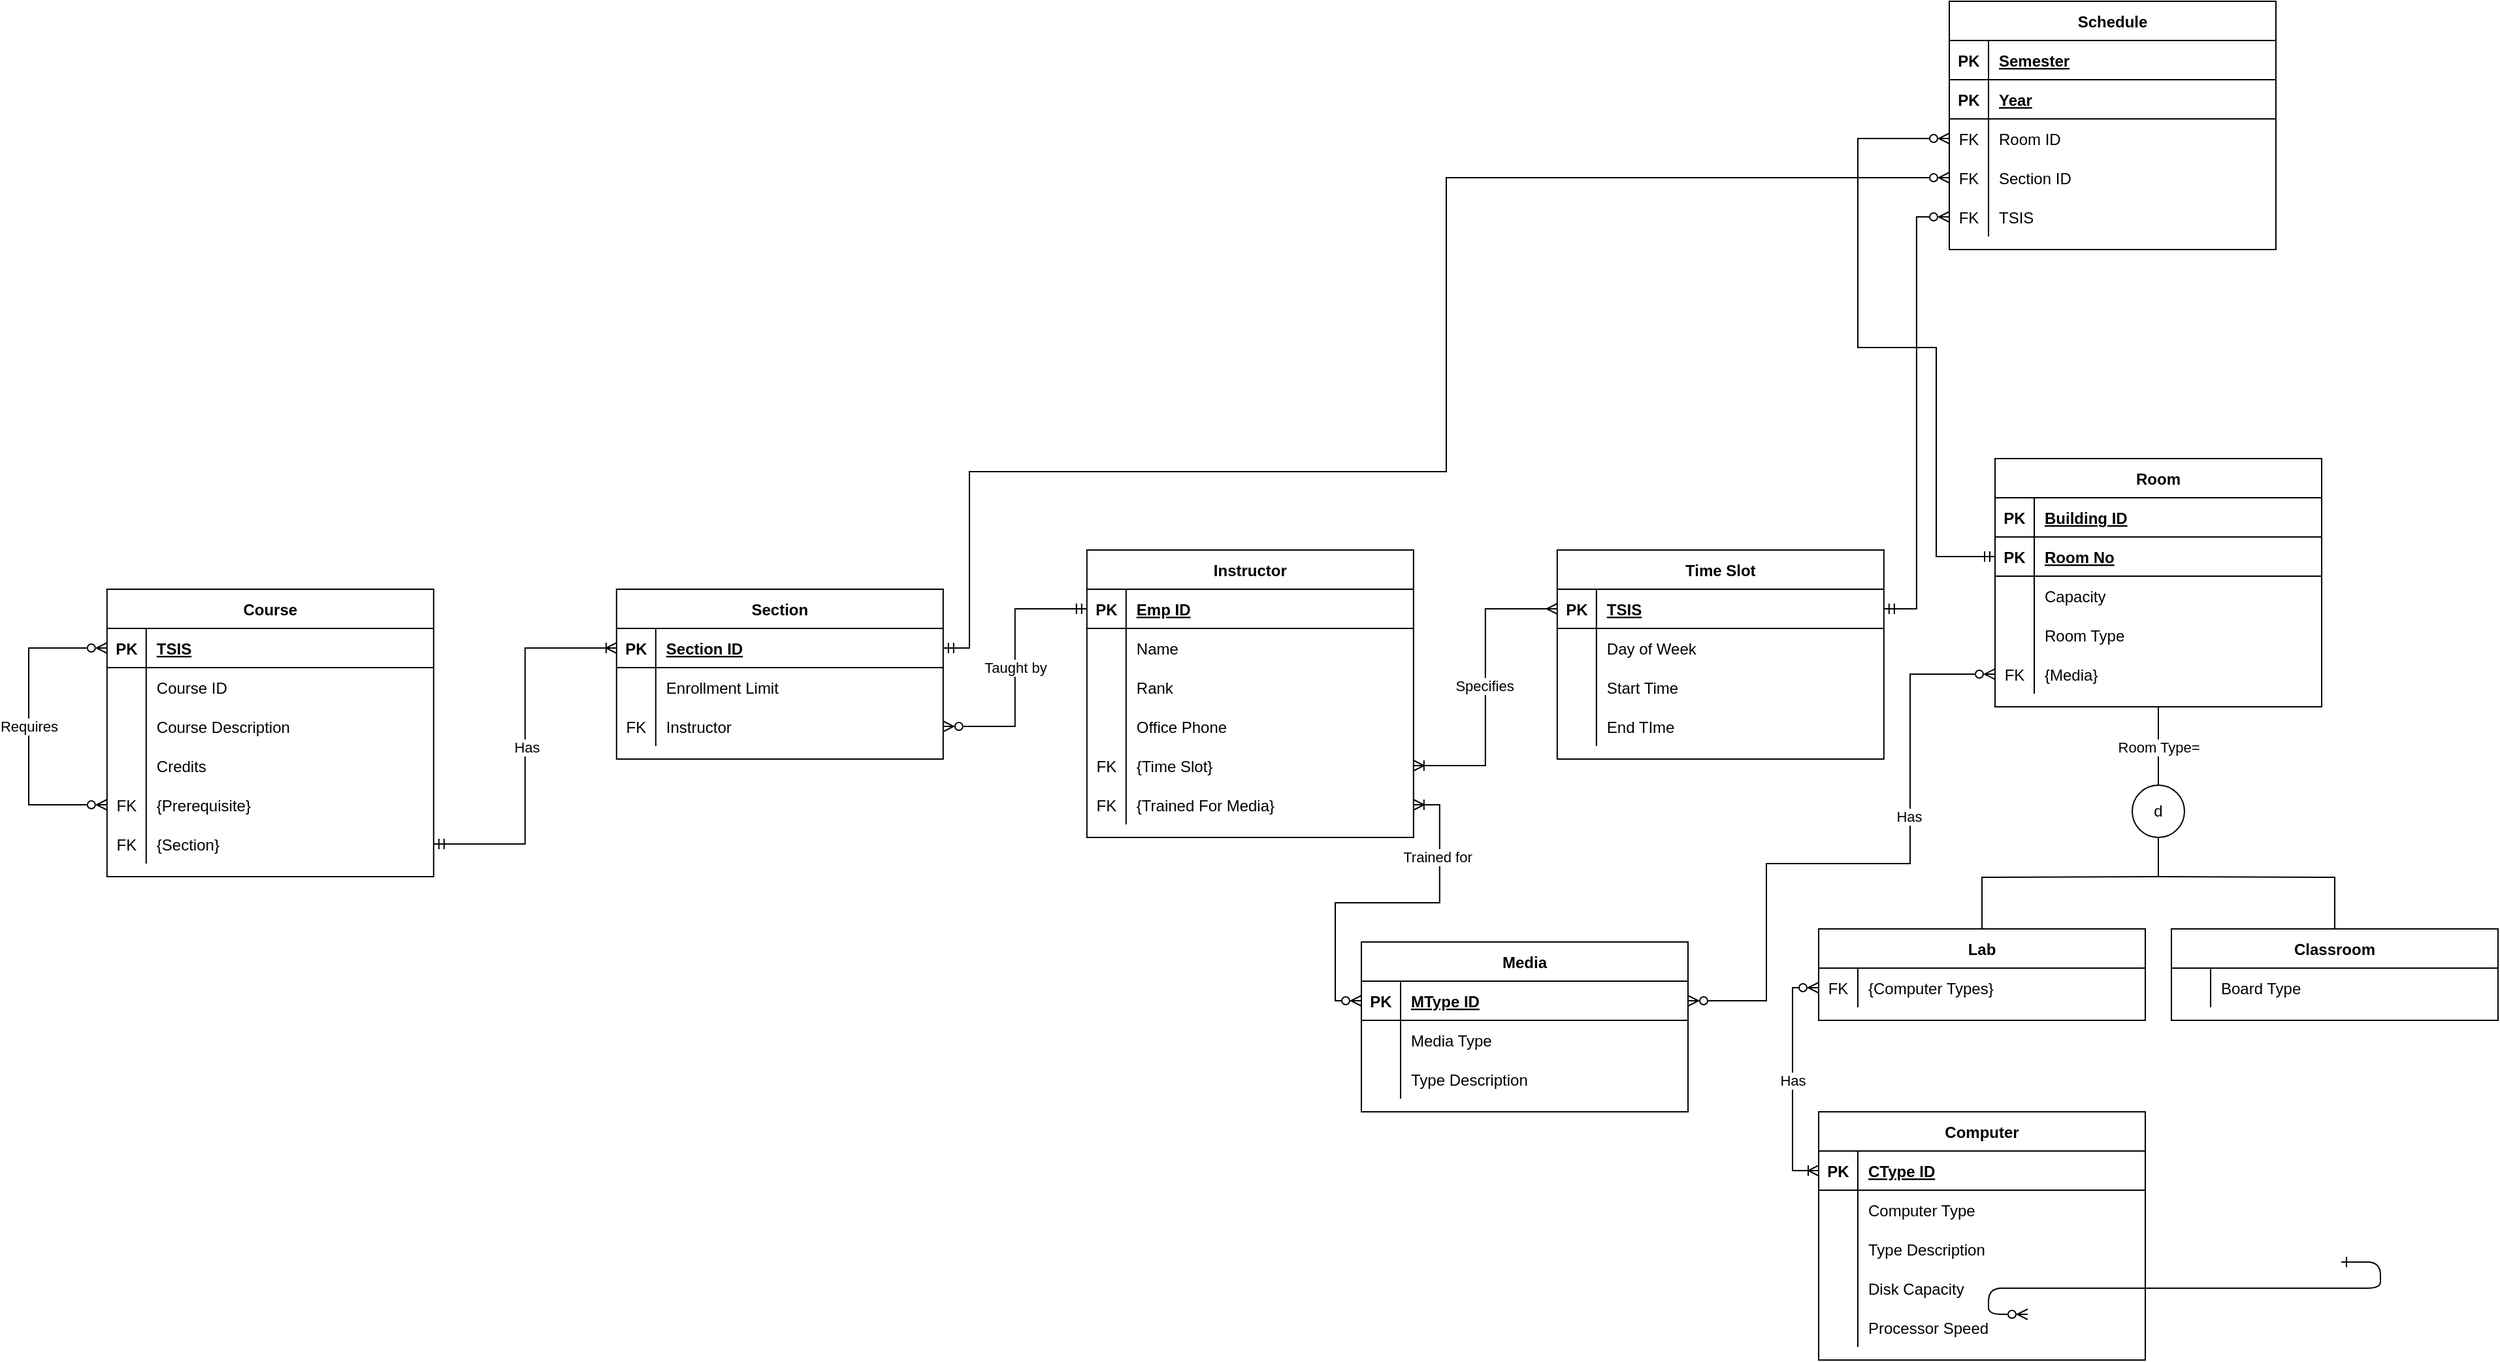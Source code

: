<mxfile version="26.2.14">
  <diagram id="R2lEEEUBdFMjLlhIrx00" name="Page-1">
    <mxGraphModel dx="2921" dy="2000" grid="1" gridSize="10" guides="1" tooltips="1" connect="1" arrows="1" fold="1" page="1" pageScale="1" pageWidth="850" pageHeight="1100" math="0" shadow="0" extFonts="Permanent Marker^https://fonts.googleapis.com/css?family=Permanent+Marker">
      <root>
        <mxCell id="0" />
        <mxCell id="1" parent="0" />
        <mxCell id="C-vyLk0tnHw3VtMMgP7b-12" value="" style="edgeStyle=entityRelationEdgeStyle;endArrow=ERzeroToMany;startArrow=ERone;endFill=1;startFill=0;" parent="1" target="C-vyLk0tnHw3VtMMgP7b-17" edge="1">
          <mxGeometry width="100" height="100" relative="1" as="geometry">
            <mxPoint x="700" y="165" as="sourcePoint" />
            <mxPoint x="460" y="205" as="targetPoint" />
          </mxGeometry>
        </mxCell>
        <mxCell id="aSaMx_zXElyGSIP_atLC-36" style="edgeStyle=orthogonalEdgeStyle;rounded=0;orthogonalLoop=1;jettySize=auto;html=1;endArrow=none;startFill=0;entryX=0.5;entryY=0;entryDx=0;entryDy=0;" edge="1" parent="1" source="C-vyLk0tnHw3VtMMgP7b-23" target="aSaMx_zXElyGSIP_atLC-33">
          <mxGeometry relative="1" as="geometry">
            <mxPoint x="560" y="-230" as="targetPoint" />
          </mxGeometry>
        </mxCell>
        <mxCell id="aSaMx_zXElyGSIP_atLC-54" value="Room Type=" style="edgeLabel;html=1;align=center;verticalAlign=middle;resizable=0;points=[];" vertex="1" connectable="0" parent="aSaMx_zXElyGSIP_atLC-36">
          <mxGeometry x="0.35" y="-3" relative="1" as="geometry">
            <mxPoint x="3" y="-10" as="offset" />
          </mxGeometry>
        </mxCell>
        <mxCell id="C-vyLk0tnHw3VtMMgP7b-23" value="Room" style="shape=table;startSize=30;container=1;collapsible=1;childLayout=tableLayout;fixedRows=1;rowLines=0;fontStyle=1;align=center;resizeLast=1;" parent="1" vertex="1">
          <mxGeometry x="435" y="-450" width="250" height="190" as="geometry" />
        </mxCell>
        <mxCell id="C-vyLk0tnHw3VtMMgP7b-24" value="" style="shape=partialRectangle;collapsible=0;dropTarget=0;pointerEvents=0;fillColor=none;points=[[0,0.5],[1,0.5]];portConstraint=eastwest;top=0;left=0;right=0;bottom=1;" parent="C-vyLk0tnHw3VtMMgP7b-23" vertex="1">
          <mxGeometry y="30" width="250" height="30" as="geometry" />
        </mxCell>
        <mxCell id="C-vyLk0tnHw3VtMMgP7b-25" value="PK" style="shape=partialRectangle;overflow=hidden;connectable=0;fillColor=none;top=0;left=0;bottom=0;right=0;fontStyle=1;" parent="C-vyLk0tnHw3VtMMgP7b-24" vertex="1">
          <mxGeometry width="30" height="30" as="geometry">
            <mxRectangle width="30" height="30" as="alternateBounds" />
          </mxGeometry>
        </mxCell>
        <mxCell id="C-vyLk0tnHw3VtMMgP7b-26" value="Building ID" style="shape=partialRectangle;overflow=hidden;connectable=0;fillColor=none;top=0;left=0;bottom=0;right=0;align=left;spacingLeft=6;fontStyle=5;" parent="C-vyLk0tnHw3VtMMgP7b-24" vertex="1">
          <mxGeometry x="30" width="220" height="30" as="geometry">
            <mxRectangle width="220" height="30" as="alternateBounds" />
          </mxGeometry>
        </mxCell>
        <mxCell id="aSaMx_zXElyGSIP_atLC-5" style="shape=partialRectangle;collapsible=0;dropTarget=0;pointerEvents=0;fillColor=none;points=[[0,0.5],[1,0.5]];portConstraint=eastwest;top=0;left=0;right=0;bottom=1;" vertex="1" parent="C-vyLk0tnHw3VtMMgP7b-23">
          <mxGeometry y="60" width="250" height="30" as="geometry" />
        </mxCell>
        <mxCell id="aSaMx_zXElyGSIP_atLC-6" value="PK" style="shape=partialRectangle;overflow=hidden;connectable=0;fillColor=none;top=0;left=0;bottom=0;right=0;fontStyle=1;" vertex="1" parent="aSaMx_zXElyGSIP_atLC-5">
          <mxGeometry width="30" height="30" as="geometry">
            <mxRectangle width="30" height="30" as="alternateBounds" />
          </mxGeometry>
        </mxCell>
        <mxCell id="aSaMx_zXElyGSIP_atLC-7" value="Room No" style="shape=partialRectangle;overflow=hidden;connectable=0;fillColor=none;top=0;left=0;bottom=0;right=0;align=left;spacingLeft=6;fontStyle=5;" vertex="1" parent="aSaMx_zXElyGSIP_atLC-5">
          <mxGeometry x="30" width="220" height="30" as="geometry">
            <mxRectangle width="220" height="30" as="alternateBounds" />
          </mxGeometry>
        </mxCell>
        <mxCell id="C-vyLk0tnHw3VtMMgP7b-27" value="" style="shape=partialRectangle;collapsible=0;dropTarget=0;pointerEvents=0;fillColor=none;points=[[0,0.5],[1,0.5]];portConstraint=eastwest;top=0;left=0;right=0;bottom=0;" parent="C-vyLk0tnHw3VtMMgP7b-23" vertex="1">
          <mxGeometry y="90" width="250" height="30" as="geometry" />
        </mxCell>
        <mxCell id="C-vyLk0tnHw3VtMMgP7b-28" value="" style="shape=partialRectangle;overflow=hidden;connectable=0;fillColor=none;top=0;left=0;bottom=0;right=0;" parent="C-vyLk0tnHw3VtMMgP7b-27" vertex="1">
          <mxGeometry width="30" height="30" as="geometry">
            <mxRectangle width="30" height="30" as="alternateBounds" />
          </mxGeometry>
        </mxCell>
        <mxCell id="C-vyLk0tnHw3VtMMgP7b-29" value="Capacity" style="shape=partialRectangle;overflow=hidden;connectable=0;fillColor=none;top=0;left=0;bottom=0;right=0;align=left;spacingLeft=6;" parent="C-vyLk0tnHw3VtMMgP7b-27" vertex="1">
          <mxGeometry x="30" width="220" height="30" as="geometry">
            <mxRectangle width="220" height="30" as="alternateBounds" />
          </mxGeometry>
        </mxCell>
        <mxCell id="aSaMx_zXElyGSIP_atLC-51" style="shape=partialRectangle;collapsible=0;dropTarget=0;pointerEvents=0;fillColor=none;points=[[0,0.5],[1,0.5]];portConstraint=eastwest;top=0;left=0;right=0;bottom=0;" vertex="1" parent="C-vyLk0tnHw3VtMMgP7b-23">
          <mxGeometry y="120" width="250" height="30" as="geometry" />
        </mxCell>
        <mxCell id="aSaMx_zXElyGSIP_atLC-52" style="shape=partialRectangle;overflow=hidden;connectable=0;fillColor=none;top=0;left=0;bottom=0;right=0;" vertex="1" parent="aSaMx_zXElyGSIP_atLC-51">
          <mxGeometry width="30" height="30" as="geometry">
            <mxRectangle width="30" height="30" as="alternateBounds" />
          </mxGeometry>
        </mxCell>
        <mxCell id="aSaMx_zXElyGSIP_atLC-53" value="Room Type" style="shape=partialRectangle;overflow=hidden;connectable=0;fillColor=none;top=0;left=0;bottom=0;right=0;align=left;spacingLeft=6;" vertex="1" parent="aSaMx_zXElyGSIP_atLC-51">
          <mxGeometry x="30" width="220" height="30" as="geometry">
            <mxRectangle width="220" height="30" as="alternateBounds" />
          </mxGeometry>
        </mxCell>
        <mxCell id="aSaMx_zXElyGSIP_atLC-56" style="shape=partialRectangle;collapsible=0;dropTarget=0;pointerEvents=0;fillColor=none;points=[[0,0.5],[1,0.5]];portConstraint=eastwest;top=0;left=0;right=0;bottom=0;" vertex="1" parent="C-vyLk0tnHw3VtMMgP7b-23">
          <mxGeometry y="150" width="250" height="30" as="geometry" />
        </mxCell>
        <mxCell id="aSaMx_zXElyGSIP_atLC-57" value="FK" style="shape=partialRectangle;overflow=hidden;connectable=0;fillColor=none;top=0;left=0;bottom=0;right=0;" vertex="1" parent="aSaMx_zXElyGSIP_atLC-56">
          <mxGeometry width="30" height="30" as="geometry">
            <mxRectangle width="30" height="30" as="alternateBounds" />
          </mxGeometry>
        </mxCell>
        <mxCell id="aSaMx_zXElyGSIP_atLC-58" value="{Media}" style="shape=partialRectangle;overflow=hidden;connectable=0;fillColor=none;top=0;left=0;bottom=0;right=0;align=left;spacingLeft=6;" vertex="1" parent="aSaMx_zXElyGSIP_atLC-56">
          <mxGeometry x="30" width="220" height="30" as="geometry">
            <mxRectangle width="220" height="30" as="alternateBounds" />
          </mxGeometry>
        </mxCell>
        <mxCell id="aSaMx_zXElyGSIP_atLC-11" value="Lab" style="shape=table;startSize=30;container=1;collapsible=1;childLayout=tableLayout;fixedRows=1;rowLines=0;fontStyle=1;align=center;resizeLast=1;" vertex="1" parent="1">
          <mxGeometry x="300" y="-90" width="250" height="70" as="geometry" />
        </mxCell>
        <mxCell id="aSaMx_zXElyGSIP_atLC-18" value="" style="shape=partialRectangle;collapsible=0;dropTarget=0;pointerEvents=0;fillColor=none;points=[[0,0.5],[1,0.5]];portConstraint=eastwest;top=0;left=0;right=0;bottom=0;" vertex="1" parent="aSaMx_zXElyGSIP_atLC-11">
          <mxGeometry y="30" width="250" height="30" as="geometry" />
        </mxCell>
        <mxCell id="aSaMx_zXElyGSIP_atLC-19" value="FK" style="shape=partialRectangle;overflow=hidden;connectable=0;fillColor=none;top=0;left=0;bottom=0;right=0;" vertex="1" parent="aSaMx_zXElyGSIP_atLC-18">
          <mxGeometry width="30" height="30" as="geometry">
            <mxRectangle width="30" height="30" as="alternateBounds" />
          </mxGeometry>
        </mxCell>
        <mxCell id="aSaMx_zXElyGSIP_atLC-20" value="{Computer Types}" style="shape=partialRectangle;overflow=hidden;connectable=0;fillColor=none;top=0;left=0;bottom=0;right=0;align=left;spacingLeft=6;" vertex="1" parent="aSaMx_zXElyGSIP_atLC-18">
          <mxGeometry x="30" width="220" height="30" as="geometry">
            <mxRectangle width="220" height="30" as="alternateBounds" />
          </mxGeometry>
        </mxCell>
        <mxCell id="aSaMx_zXElyGSIP_atLC-127" value="Requires" style="edgeStyle=orthogonalEdgeStyle;rounded=0;orthogonalLoop=1;jettySize=auto;html=1;entryX=0;entryY=0.5;entryDx=0;entryDy=0;endArrow=ERzeroToMany;endFill=0;startArrow=ERzeroToMany;startFill=0;" edge="1" parent="1" source="aSaMx_zXElyGSIP_atLC-121" target="aSaMx_zXElyGSIP_atLC-109">
          <mxGeometry relative="1" as="geometry">
            <Array as="points">
              <mxPoint x="-1070" y="-185" />
              <mxPoint x="-1070" y="-305" />
            </Array>
          </mxGeometry>
        </mxCell>
        <mxCell id="aSaMx_zXElyGSIP_atLC-24" value="Classroom" style="shape=table;startSize=30;container=1;collapsible=1;childLayout=tableLayout;fixedRows=1;rowLines=0;fontStyle=1;align=center;resizeLast=1;" vertex="1" parent="1">
          <mxGeometry x="570" y="-90" width="250" height="70" as="geometry" />
        </mxCell>
        <mxCell id="aSaMx_zXElyGSIP_atLC-25" value="" style="shape=partialRectangle;collapsible=0;dropTarget=0;pointerEvents=0;fillColor=none;points=[[0,0.5],[1,0.5]];portConstraint=eastwest;top=0;left=0;right=0;bottom=0;" vertex="1" parent="aSaMx_zXElyGSIP_atLC-24">
          <mxGeometry y="30" width="250" height="30" as="geometry" />
        </mxCell>
        <mxCell id="aSaMx_zXElyGSIP_atLC-26" value="" style="shape=partialRectangle;overflow=hidden;connectable=0;fillColor=none;top=0;left=0;bottom=0;right=0;" vertex="1" parent="aSaMx_zXElyGSIP_atLC-25">
          <mxGeometry width="30" height="30" as="geometry">
            <mxRectangle width="30" height="30" as="alternateBounds" />
          </mxGeometry>
        </mxCell>
        <mxCell id="aSaMx_zXElyGSIP_atLC-27" value="Board Type" style="shape=partialRectangle;overflow=hidden;connectable=0;fillColor=none;top=0;left=0;bottom=0;right=0;align=left;spacingLeft=6;" vertex="1" parent="aSaMx_zXElyGSIP_atLC-25">
          <mxGeometry x="30" width="220" height="30" as="geometry">
            <mxRectangle width="220" height="30" as="alternateBounds" />
          </mxGeometry>
        </mxCell>
        <mxCell id="aSaMx_zXElyGSIP_atLC-32" style="edgeStyle=orthogonalEdgeStyle;rounded=0;orthogonalLoop=1;jettySize=auto;html=1;endArrow=none;startFill=0;entryX=0.5;entryY=0;entryDx=0;entryDy=0;" edge="1" parent="1" source="aSaMx_zXElyGSIP_atLC-21" target="aSaMx_zXElyGSIP_atLC-33">
          <mxGeometry relative="1" as="geometry">
            <mxPoint x="460" y="310" as="targetPoint" />
          </mxGeometry>
        </mxCell>
        <mxCell id="aSaMx_zXElyGSIP_atLC-34" style="edgeStyle=orthogonalEdgeStyle;rounded=0;orthogonalLoop=1;jettySize=auto;html=1;exitX=0.5;exitY=1;exitDx=0;exitDy=0;endArrow=none;startFill=0;" edge="1" parent="1" target="aSaMx_zXElyGSIP_atLC-11">
          <mxGeometry relative="1" as="geometry">
            <mxPoint x="560" y="-130.0" as="sourcePoint" />
          </mxGeometry>
        </mxCell>
        <mxCell id="aSaMx_zXElyGSIP_atLC-35" style="edgeStyle=orthogonalEdgeStyle;rounded=0;orthogonalLoop=1;jettySize=auto;html=1;entryX=0.5;entryY=0;entryDx=0;entryDy=0;endArrow=none;startFill=0;" edge="1" parent="1" target="aSaMx_zXElyGSIP_atLC-24">
          <mxGeometry relative="1" as="geometry">
            <mxPoint x="560" y="-130.0" as="sourcePoint" />
          </mxGeometry>
        </mxCell>
        <mxCell id="aSaMx_zXElyGSIP_atLC-59" style="edgeStyle=orthogonalEdgeStyle;rounded=0;orthogonalLoop=1;jettySize=auto;html=1;endArrow=none;startFill=0;" edge="1" parent="1" source="aSaMx_zXElyGSIP_atLC-33">
          <mxGeometry relative="1" as="geometry">
            <mxPoint x="560" y="-130.0" as="targetPoint" />
          </mxGeometry>
        </mxCell>
        <mxCell id="aSaMx_zXElyGSIP_atLC-33" value="d" style="ellipse;whiteSpace=wrap;html=1;aspect=fixed;" vertex="1" parent="1">
          <mxGeometry x="540" y="-200" width="40" height="40" as="geometry" />
        </mxCell>
        <mxCell id="aSaMx_zXElyGSIP_atLC-37" value="Media" style="shape=table;startSize=30;container=1;collapsible=1;childLayout=tableLayout;fixedRows=1;rowLines=0;fontStyle=1;align=center;resizeLast=1;" vertex="1" parent="1">
          <mxGeometry x="-50" y="-80" width="250" height="130" as="geometry" />
        </mxCell>
        <mxCell id="aSaMx_zXElyGSIP_atLC-38" value="" style="shape=partialRectangle;collapsible=0;dropTarget=0;pointerEvents=0;fillColor=none;points=[[0,0.5],[1,0.5]];portConstraint=eastwest;top=0;left=0;right=0;bottom=1;" vertex="1" parent="aSaMx_zXElyGSIP_atLC-37">
          <mxGeometry y="30" width="250" height="30" as="geometry" />
        </mxCell>
        <mxCell id="aSaMx_zXElyGSIP_atLC-39" value="PK" style="shape=partialRectangle;overflow=hidden;connectable=0;fillColor=none;top=0;left=0;bottom=0;right=0;fontStyle=1;" vertex="1" parent="aSaMx_zXElyGSIP_atLC-38">
          <mxGeometry width="30" height="30" as="geometry">
            <mxRectangle width="30" height="30" as="alternateBounds" />
          </mxGeometry>
        </mxCell>
        <mxCell id="aSaMx_zXElyGSIP_atLC-40" value="MType ID " style="shape=partialRectangle;overflow=hidden;connectable=0;fillColor=none;top=0;left=0;bottom=0;right=0;align=left;spacingLeft=6;fontStyle=5;" vertex="1" parent="aSaMx_zXElyGSIP_atLC-38">
          <mxGeometry x="30" width="220" height="30" as="geometry">
            <mxRectangle width="220" height="30" as="alternateBounds" />
          </mxGeometry>
        </mxCell>
        <mxCell id="aSaMx_zXElyGSIP_atLC-44" value="" style="shape=partialRectangle;collapsible=0;dropTarget=0;pointerEvents=0;fillColor=none;points=[[0,0.5],[1,0.5]];portConstraint=eastwest;top=0;left=0;right=0;bottom=0;" vertex="1" parent="aSaMx_zXElyGSIP_atLC-37">
          <mxGeometry y="60" width="250" height="30" as="geometry" />
        </mxCell>
        <mxCell id="aSaMx_zXElyGSIP_atLC-45" value="" style="shape=partialRectangle;overflow=hidden;connectable=0;fillColor=none;top=0;left=0;bottom=0;right=0;" vertex="1" parent="aSaMx_zXElyGSIP_atLC-44">
          <mxGeometry width="30" height="30" as="geometry">
            <mxRectangle width="30" height="30" as="alternateBounds" />
          </mxGeometry>
        </mxCell>
        <mxCell id="aSaMx_zXElyGSIP_atLC-46" value="Media Type" style="shape=partialRectangle;overflow=hidden;connectable=0;fillColor=none;top=0;left=0;bottom=0;right=0;align=left;spacingLeft=6;" vertex="1" parent="aSaMx_zXElyGSIP_atLC-44">
          <mxGeometry x="30" width="220" height="30" as="geometry">
            <mxRectangle width="220" height="30" as="alternateBounds" />
          </mxGeometry>
        </mxCell>
        <mxCell id="aSaMx_zXElyGSIP_atLC-47" style="shape=partialRectangle;collapsible=0;dropTarget=0;pointerEvents=0;fillColor=none;points=[[0,0.5],[1,0.5]];portConstraint=eastwest;top=0;left=0;right=0;bottom=0;" vertex="1" parent="aSaMx_zXElyGSIP_atLC-37">
          <mxGeometry y="90" width="250" height="30" as="geometry" />
        </mxCell>
        <mxCell id="aSaMx_zXElyGSIP_atLC-48" style="shape=partialRectangle;overflow=hidden;connectable=0;fillColor=none;top=0;left=0;bottom=0;right=0;" vertex="1" parent="aSaMx_zXElyGSIP_atLC-47">
          <mxGeometry width="30" height="30" as="geometry">
            <mxRectangle width="30" height="30" as="alternateBounds" />
          </mxGeometry>
        </mxCell>
        <mxCell id="aSaMx_zXElyGSIP_atLC-49" value="Type Description" style="shape=partialRectangle;overflow=hidden;connectable=0;fillColor=none;top=0;left=0;bottom=0;right=0;align=left;spacingLeft=6;" vertex="1" parent="aSaMx_zXElyGSIP_atLC-47">
          <mxGeometry x="30" width="220" height="30" as="geometry">
            <mxRectangle width="220" height="30" as="alternateBounds" />
          </mxGeometry>
        </mxCell>
        <mxCell id="aSaMx_zXElyGSIP_atLC-62" value="Computer" style="shape=table;startSize=30;container=1;collapsible=1;childLayout=tableLayout;fixedRows=1;rowLines=0;fontStyle=1;align=center;resizeLast=1;" vertex="1" parent="1">
          <mxGeometry x="300" y="50" width="250" height="190" as="geometry" />
        </mxCell>
        <mxCell id="aSaMx_zXElyGSIP_atLC-63" value="" style="shape=partialRectangle;collapsible=0;dropTarget=0;pointerEvents=0;fillColor=none;points=[[0,0.5],[1,0.5]];portConstraint=eastwest;top=0;left=0;right=0;bottom=1;" vertex="1" parent="aSaMx_zXElyGSIP_atLC-62">
          <mxGeometry y="30" width="250" height="30" as="geometry" />
        </mxCell>
        <mxCell id="aSaMx_zXElyGSIP_atLC-64" value="PK" style="shape=partialRectangle;overflow=hidden;connectable=0;fillColor=none;top=0;left=0;bottom=0;right=0;fontStyle=1;" vertex="1" parent="aSaMx_zXElyGSIP_atLC-63">
          <mxGeometry width="30" height="30" as="geometry">
            <mxRectangle width="30" height="30" as="alternateBounds" />
          </mxGeometry>
        </mxCell>
        <mxCell id="aSaMx_zXElyGSIP_atLC-65" value="CType ID" style="shape=partialRectangle;overflow=hidden;connectable=0;fillColor=none;top=0;left=0;bottom=0;right=0;align=left;spacingLeft=6;fontStyle=5;" vertex="1" parent="aSaMx_zXElyGSIP_atLC-63">
          <mxGeometry x="30" width="220" height="30" as="geometry">
            <mxRectangle width="220" height="30" as="alternateBounds" />
          </mxGeometry>
        </mxCell>
        <mxCell id="aSaMx_zXElyGSIP_atLC-66" value="" style="shape=partialRectangle;collapsible=0;dropTarget=0;pointerEvents=0;fillColor=none;points=[[0,0.5],[1,0.5]];portConstraint=eastwest;top=0;left=0;right=0;bottom=0;" vertex="1" parent="aSaMx_zXElyGSIP_atLC-62">
          <mxGeometry y="60" width="250" height="30" as="geometry" />
        </mxCell>
        <mxCell id="aSaMx_zXElyGSIP_atLC-67" value="" style="shape=partialRectangle;overflow=hidden;connectable=0;fillColor=none;top=0;left=0;bottom=0;right=0;" vertex="1" parent="aSaMx_zXElyGSIP_atLC-66">
          <mxGeometry width="30" height="30" as="geometry">
            <mxRectangle width="30" height="30" as="alternateBounds" />
          </mxGeometry>
        </mxCell>
        <mxCell id="aSaMx_zXElyGSIP_atLC-68" value="Computer Type" style="shape=partialRectangle;overflow=hidden;connectable=0;fillColor=none;top=0;left=0;bottom=0;right=0;align=left;spacingLeft=6;" vertex="1" parent="aSaMx_zXElyGSIP_atLC-66">
          <mxGeometry x="30" width="220" height="30" as="geometry">
            <mxRectangle width="220" height="30" as="alternateBounds" />
          </mxGeometry>
        </mxCell>
        <mxCell id="aSaMx_zXElyGSIP_atLC-69" style="shape=partialRectangle;collapsible=0;dropTarget=0;pointerEvents=0;fillColor=none;points=[[0,0.5],[1,0.5]];portConstraint=eastwest;top=0;left=0;right=0;bottom=0;" vertex="1" parent="aSaMx_zXElyGSIP_atLC-62">
          <mxGeometry y="90" width="250" height="30" as="geometry" />
        </mxCell>
        <mxCell id="aSaMx_zXElyGSIP_atLC-70" style="shape=partialRectangle;overflow=hidden;connectable=0;fillColor=none;top=0;left=0;bottom=0;right=0;" vertex="1" parent="aSaMx_zXElyGSIP_atLC-69">
          <mxGeometry width="30" height="30" as="geometry">
            <mxRectangle width="30" height="30" as="alternateBounds" />
          </mxGeometry>
        </mxCell>
        <mxCell id="aSaMx_zXElyGSIP_atLC-71" value="Type Description" style="shape=partialRectangle;overflow=hidden;connectable=0;fillColor=none;top=0;left=0;bottom=0;right=0;align=left;spacingLeft=6;" vertex="1" parent="aSaMx_zXElyGSIP_atLC-69">
          <mxGeometry x="30" width="220" height="30" as="geometry">
            <mxRectangle width="220" height="30" as="alternateBounds" />
          </mxGeometry>
        </mxCell>
        <mxCell id="aSaMx_zXElyGSIP_atLC-72" style="shape=partialRectangle;collapsible=0;dropTarget=0;pointerEvents=0;fillColor=none;points=[[0,0.5],[1,0.5]];portConstraint=eastwest;top=0;left=0;right=0;bottom=0;" vertex="1" parent="aSaMx_zXElyGSIP_atLC-62">
          <mxGeometry y="120" width="250" height="30" as="geometry" />
        </mxCell>
        <mxCell id="aSaMx_zXElyGSIP_atLC-73" style="shape=partialRectangle;overflow=hidden;connectable=0;fillColor=none;top=0;left=0;bottom=0;right=0;" vertex="1" parent="aSaMx_zXElyGSIP_atLC-72">
          <mxGeometry width="30" height="30" as="geometry">
            <mxRectangle width="30" height="30" as="alternateBounds" />
          </mxGeometry>
        </mxCell>
        <mxCell id="aSaMx_zXElyGSIP_atLC-74" value="Disk Capacity" style="shape=partialRectangle;overflow=hidden;connectable=0;fillColor=none;top=0;left=0;bottom=0;right=0;align=left;spacingLeft=6;" vertex="1" parent="aSaMx_zXElyGSIP_atLC-72">
          <mxGeometry x="30" width="220" height="30" as="geometry">
            <mxRectangle width="220" height="30" as="alternateBounds" />
          </mxGeometry>
        </mxCell>
        <mxCell id="aSaMx_zXElyGSIP_atLC-75" style="shape=partialRectangle;collapsible=0;dropTarget=0;pointerEvents=0;fillColor=none;points=[[0,0.5],[1,0.5]];portConstraint=eastwest;top=0;left=0;right=0;bottom=0;" vertex="1" parent="aSaMx_zXElyGSIP_atLC-62">
          <mxGeometry y="150" width="250" height="30" as="geometry" />
        </mxCell>
        <mxCell id="aSaMx_zXElyGSIP_atLC-76" style="shape=partialRectangle;overflow=hidden;connectable=0;fillColor=none;top=0;left=0;bottom=0;right=0;" vertex="1" parent="aSaMx_zXElyGSIP_atLC-75">
          <mxGeometry width="30" height="30" as="geometry">
            <mxRectangle width="30" height="30" as="alternateBounds" />
          </mxGeometry>
        </mxCell>
        <mxCell id="aSaMx_zXElyGSIP_atLC-77" value="Processor Speed" style="shape=partialRectangle;overflow=hidden;connectable=0;fillColor=none;top=0;left=0;bottom=0;right=0;align=left;spacingLeft=6;" vertex="1" parent="aSaMx_zXElyGSIP_atLC-75">
          <mxGeometry x="30" width="220" height="30" as="geometry">
            <mxRectangle width="220" height="30" as="alternateBounds" />
          </mxGeometry>
        </mxCell>
        <mxCell id="aSaMx_zXElyGSIP_atLC-78" value="Instructor" style="shape=table;startSize=30;container=1;collapsible=1;childLayout=tableLayout;fixedRows=1;rowLines=0;fontStyle=1;align=center;resizeLast=1;" vertex="1" parent="1">
          <mxGeometry x="-260.09" y="-380" width="250" height="220" as="geometry" />
        </mxCell>
        <mxCell id="aSaMx_zXElyGSIP_atLC-79" value="" style="shape=partialRectangle;collapsible=0;dropTarget=0;pointerEvents=0;fillColor=none;points=[[0,0.5],[1,0.5]];portConstraint=eastwest;top=0;left=0;right=0;bottom=1;" vertex="1" parent="aSaMx_zXElyGSIP_atLC-78">
          <mxGeometry y="30" width="250" height="30" as="geometry" />
        </mxCell>
        <mxCell id="aSaMx_zXElyGSIP_atLC-80" value="PK" style="shape=partialRectangle;overflow=hidden;connectable=0;fillColor=none;top=0;left=0;bottom=0;right=0;fontStyle=1;" vertex="1" parent="aSaMx_zXElyGSIP_atLC-79">
          <mxGeometry width="30" height="30" as="geometry">
            <mxRectangle width="30" height="30" as="alternateBounds" />
          </mxGeometry>
        </mxCell>
        <mxCell id="aSaMx_zXElyGSIP_atLC-81" value="Emp ID" style="shape=partialRectangle;overflow=hidden;connectable=0;fillColor=none;top=0;left=0;bottom=0;right=0;align=left;spacingLeft=6;fontStyle=5;" vertex="1" parent="aSaMx_zXElyGSIP_atLC-79">
          <mxGeometry x="30" width="220" height="30" as="geometry">
            <mxRectangle width="220" height="30" as="alternateBounds" />
          </mxGeometry>
        </mxCell>
        <mxCell id="aSaMx_zXElyGSIP_atLC-82" value="" style="shape=partialRectangle;collapsible=0;dropTarget=0;pointerEvents=0;fillColor=none;points=[[0,0.5],[1,0.5]];portConstraint=eastwest;top=0;left=0;right=0;bottom=0;" vertex="1" parent="aSaMx_zXElyGSIP_atLC-78">
          <mxGeometry y="60" width="250" height="30" as="geometry" />
        </mxCell>
        <mxCell id="aSaMx_zXElyGSIP_atLC-83" value="" style="shape=partialRectangle;overflow=hidden;connectable=0;fillColor=none;top=0;left=0;bottom=0;right=0;" vertex="1" parent="aSaMx_zXElyGSIP_atLC-82">
          <mxGeometry width="30" height="30" as="geometry">
            <mxRectangle width="30" height="30" as="alternateBounds" />
          </mxGeometry>
        </mxCell>
        <mxCell id="aSaMx_zXElyGSIP_atLC-84" value="Name" style="shape=partialRectangle;overflow=hidden;connectable=0;fillColor=none;top=0;left=0;bottom=0;right=0;align=left;spacingLeft=6;" vertex="1" parent="aSaMx_zXElyGSIP_atLC-82">
          <mxGeometry x="30" width="220" height="30" as="geometry">
            <mxRectangle width="220" height="30" as="alternateBounds" />
          </mxGeometry>
        </mxCell>
        <mxCell id="aSaMx_zXElyGSIP_atLC-85" style="shape=partialRectangle;collapsible=0;dropTarget=0;pointerEvents=0;fillColor=none;points=[[0,0.5],[1,0.5]];portConstraint=eastwest;top=0;left=0;right=0;bottom=0;" vertex="1" parent="aSaMx_zXElyGSIP_atLC-78">
          <mxGeometry y="90" width="250" height="30" as="geometry" />
        </mxCell>
        <mxCell id="aSaMx_zXElyGSIP_atLC-86" style="shape=partialRectangle;overflow=hidden;connectable=0;fillColor=none;top=0;left=0;bottom=0;right=0;" vertex="1" parent="aSaMx_zXElyGSIP_atLC-85">
          <mxGeometry width="30" height="30" as="geometry">
            <mxRectangle width="30" height="30" as="alternateBounds" />
          </mxGeometry>
        </mxCell>
        <mxCell id="aSaMx_zXElyGSIP_atLC-87" value="Rank" style="shape=partialRectangle;overflow=hidden;connectable=0;fillColor=none;top=0;left=0;bottom=0;right=0;align=left;spacingLeft=6;" vertex="1" parent="aSaMx_zXElyGSIP_atLC-85">
          <mxGeometry x="30" width="220" height="30" as="geometry">
            <mxRectangle width="220" height="30" as="alternateBounds" />
          </mxGeometry>
        </mxCell>
        <mxCell id="aSaMx_zXElyGSIP_atLC-88" style="shape=partialRectangle;collapsible=0;dropTarget=0;pointerEvents=0;fillColor=none;points=[[0,0.5],[1,0.5]];portConstraint=eastwest;top=0;left=0;right=0;bottom=0;" vertex="1" parent="aSaMx_zXElyGSIP_atLC-78">
          <mxGeometry y="120" width="250" height="30" as="geometry" />
        </mxCell>
        <mxCell id="aSaMx_zXElyGSIP_atLC-89" style="shape=partialRectangle;overflow=hidden;connectable=0;fillColor=none;top=0;left=0;bottom=0;right=0;" vertex="1" parent="aSaMx_zXElyGSIP_atLC-88">
          <mxGeometry width="30" height="30" as="geometry">
            <mxRectangle width="30" height="30" as="alternateBounds" />
          </mxGeometry>
        </mxCell>
        <mxCell id="aSaMx_zXElyGSIP_atLC-90" value="Office Phone" style="shape=partialRectangle;overflow=hidden;connectable=0;fillColor=none;top=0;left=0;bottom=0;right=0;align=left;spacingLeft=6;" vertex="1" parent="aSaMx_zXElyGSIP_atLC-88">
          <mxGeometry x="30" width="220" height="30" as="geometry">
            <mxRectangle width="220" height="30" as="alternateBounds" />
          </mxGeometry>
        </mxCell>
        <mxCell id="aSaMx_zXElyGSIP_atLC-155" style="shape=partialRectangle;collapsible=0;dropTarget=0;pointerEvents=0;fillColor=none;points=[[0,0.5],[1,0.5]];portConstraint=eastwest;top=0;left=0;right=0;bottom=0;" vertex="1" parent="aSaMx_zXElyGSIP_atLC-78">
          <mxGeometry y="150" width="250" height="30" as="geometry" />
        </mxCell>
        <mxCell id="aSaMx_zXElyGSIP_atLC-156" value="FK" style="shape=partialRectangle;overflow=hidden;connectable=0;fillColor=none;top=0;left=0;bottom=0;right=0;" vertex="1" parent="aSaMx_zXElyGSIP_atLC-155">
          <mxGeometry width="30" height="30" as="geometry">
            <mxRectangle width="30" height="30" as="alternateBounds" />
          </mxGeometry>
        </mxCell>
        <mxCell id="aSaMx_zXElyGSIP_atLC-157" value="{Time Slot}" style="shape=partialRectangle;overflow=hidden;connectable=0;fillColor=none;top=0;left=0;bottom=0;right=0;align=left;spacingLeft=6;" vertex="1" parent="aSaMx_zXElyGSIP_atLC-155">
          <mxGeometry x="30" width="220" height="30" as="geometry">
            <mxRectangle width="220" height="30" as="alternateBounds" />
          </mxGeometry>
        </mxCell>
        <mxCell id="aSaMx_zXElyGSIP_atLC-194" style="shape=partialRectangle;collapsible=0;dropTarget=0;pointerEvents=0;fillColor=none;points=[[0,0.5],[1,0.5]];portConstraint=eastwest;top=0;left=0;right=0;bottom=0;" vertex="1" parent="aSaMx_zXElyGSIP_atLC-78">
          <mxGeometry y="180" width="250" height="30" as="geometry" />
        </mxCell>
        <mxCell id="aSaMx_zXElyGSIP_atLC-195" value="FK" style="shape=partialRectangle;overflow=hidden;connectable=0;fillColor=none;top=0;left=0;bottom=0;right=0;" vertex="1" parent="aSaMx_zXElyGSIP_atLC-194">
          <mxGeometry width="30" height="30" as="geometry">
            <mxRectangle width="30" height="30" as="alternateBounds" />
          </mxGeometry>
        </mxCell>
        <mxCell id="aSaMx_zXElyGSIP_atLC-196" value="{Trained For Media}" style="shape=partialRectangle;overflow=hidden;connectable=0;fillColor=none;top=0;left=0;bottom=0;right=0;align=left;spacingLeft=6;" vertex="1" parent="aSaMx_zXElyGSIP_atLC-194">
          <mxGeometry x="30" width="220" height="30" as="geometry">
            <mxRectangle width="220" height="30" as="alternateBounds" />
          </mxGeometry>
        </mxCell>
        <mxCell id="aSaMx_zXElyGSIP_atLC-94" value="Time Slot" style="shape=table;startSize=30;container=1;collapsible=1;childLayout=tableLayout;fixedRows=1;rowLines=0;fontStyle=1;align=center;resizeLast=1;" vertex="1" parent="1">
          <mxGeometry x="99.91" y="-380" width="250" height="160" as="geometry" />
        </mxCell>
        <mxCell id="aSaMx_zXElyGSIP_atLC-95" value="" style="shape=partialRectangle;collapsible=0;dropTarget=0;pointerEvents=0;fillColor=none;points=[[0,0.5],[1,0.5]];portConstraint=eastwest;top=0;left=0;right=0;bottom=1;" vertex="1" parent="aSaMx_zXElyGSIP_atLC-94">
          <mxGeometry y="30" width="250" height="30" as="geometry" />
        </mxCell>
        <mxCell id="aSaMx_zXElyGSIP_atLC-96" value="PK" style="shape=partialRectangle;overflow=hidden;connectable=0;fillColor=none;top=0;left=0;bottom=0;right=0;fontStyle=1;" vertex="1" parent="aSaMx_zXElyGSIP_atLC-95">
          <mxGeometry width="30" height="30" as="geometry">
            <mxRectangle width="30" height="30" as="alternateBounds" />
          </mxGeometry>
        </mxCell>
        <mxCell id="aSaMx_zXElyGSIP_atLC-97" value="TSIS" style="shape=partialRectangle;overflow=hidden;connectable=0;fillColor=none;top=0;left=0;bottom=0;right=0;align=left;spacingLeft=6;fontStyle=5;" vertex="1" parent="aSaMx_zXElyGSIP_atLC-95">
          <mxGeometry x="30" width="220" height="30" as="geometry">
            <mxRectangle width="220" height="30" as="alternateBounds" />
          </mxGeometry>
        </mxCell>
        <mxCell id="aSaMx_zXElyGSIP_atLC-98" value="" style="shape=partialRectangle;collapsible=0;dropTarget=0;pointerEvents=0;fillColor=none;points=[[0,0.5],[1,0.5]];portConstraint=eastwest;top=0;left=0;right=0;bottom=0;" vertex="1" parent="aSaMx_zXElyGSIP_atLC-94">
          <mxGeometry y="60" width="250" height="30" as="geometry" />
        </mxCell>
        <mxCell id="aSaMx_zXElyGSIP_atLC-99" value="" style="shape=partialRectangle;overflow=hidden;connectable=0;fillColor=none;top=0;left=0;bottom=0;right=0;" vertex="1" parent="aSaMx_zXElyGSIP_atLC-98">
          <mxGeometry width="30" height="30" as="geometry">
            <mxRectangle width="30" height="30" as="alternateBounds" />
          </mxGeometry>
        </mxCell>
        <mxCell id="aSaMx_zXElyGSIP_atLC-100" value="Day of Week" style="shape=partialRectangle;overflow=hidden;connectable=0;fillColor=none;top=0;left=0;bottom=0;right=0;align=left;spacingLeft=6;" vertex="1" parent="aSaMx_zXElyGSIP_atLC-98">
          <mxGeometry x="30" width="220" height="30" as="geometry">
            <mxRectangle width="220" height="30" as="alternateBounds" />
          </mxGeometry>
        </mxCell>
        <mxCell id="aSaMx_zXElyGSIP_atLC-101" style="shape=partialRectangle;collapsible=0;dropTarget=0;pointerEvents=0;fillColor=none;points=[[0,0.5],[1,0.5]];portConstraint=eastwest;top=0;left=0;right=0;bottom=0;" vertex="1" parent="aSaMx_zXElyGSIP_atLC-94">
          <mxGeometry y="90" width="250" height="30" as="geometry" />
        </mxCell>
        <mxCell id="aSaMx_zXElyGSIP_atLC-102" style="shape=partialRectangle;overflow=hidden;connectable=0;fillColor=none;top=0;left=0;bottom=0;right=0;" vertex="1" parent="aSaMx_zXElyGSIP_atLC-101">
          <mxGeometry width="30" height="30" as="geometry">
            <mxRectangle width="30" height="30" as="alternateBounds" />
          </mxGeometry>
        </mxCell>
        <mxCell id="aSaMx_zXElyGSIP_atLC-103" value="Start Time" style="shape=partialRectangle;overflow=hidden;connectable=0;fillColor=none;top=0;left=0;bottom=0;right=0;align=left;spacingLeft=6;" vertex="1" parent="aSaMx_zXElyGSIP_atLC-101">
          <mxGeometry x="30" width="220" height="30" as="geometry">
            <mxRectangle width="220" height="30" as="alternateBounds" />
          </mxGeometry>
        </mxCell>
        <mxCell id="aSaMx_zXElyGSIP_atLC-104" style="shape=partialRectangle;collapsible=0;dropTarget=0;pointerEvents=0;fillColor=none;points=[[0,0.5],[1,0.5]];portConstraint=eastwest;top=0;left=0;right=0;bottom=0;" vertex="1" parent="aSaMx_zXElyGSIP_atLC-94">
          <mxGeometry y="120" width="250" height="30" as="geometry" />
        </mxCell>
        <mxCell id="aSaMx_zXElyGSIP_atLC-105" style="shape=partialRectangle;overflow=hidden;connectable=0;fillColor=none;top=0;left=0;bottom=0;right=0;" vertex="1" parent="aSaMx_zXElyGSIP_atLC-104">
          <mxGeometry width="30" height="30" as="geometry">
            <mxRectangle width="30" height="30" as="alternateBounds" />
          </mxGeometry>
        </mxCell>
        <mxCell id="aSaMx_zXElyGSIP_atLC-106" value="End TIme" style="shape=partialRectangle;overflow=hidden;connectable=0;fillColor=none;top=0;left=0;bottom=0;right=0;align=left;spacingLeft=6;" vertex="1" parent="aSaMx_zXElyGSIP_atLC-104">
          <mxGeometry x="30" width="220" height="30" as="geometry">
            <mxRectangle width="220" height="30" as="alternateBounds" />
          </mxGeometry>
        </mxCell>
        <mxCell id="aSaMx_zXElyGSIP_atLC-108" value="Course" style="shape=table;startSize=30;container=1;collapsible=1;childLayout=tableLayout;fixedRows=1;rowLines=0;fontStyle=1;align=center;resizeLast=1;" vertex="1" parent="1">
          <mxGeometry x="-1010.09" y="-350" width="250" height="220" as="geometry" />
        </mxCell>
        <mxCell id="aSaMx_zXElyGSIP_atLC-109" value="" style="shape=partialRectangle;collapsible=0;dropTarget=0;pointerEvents=0;fillColor=none;points=[[0,0.5],[1,0.5]];portConstraint=eastwest;top=0;left=0;right=0;bottom=1;" vertex="1" parent="aSaMx_zXElyGSIP_atLC-108">
          <mxGeometry y="30" width="250" height="30" as="geometry" />
        </mxCell>
        <mxCell id="aSaMx_zXElyGSIP_atLC-110" value="PK" style="shape=partialRectangle;overflow=hidden;connectable=0;fillColor=none;top=0;left=0;bottom=0;right=0;fontStyle=1;" vertex="1" parent="aSaMx_zXElyGSIP_atLC-109">
          <mxGeometry width="30" height="30" as="geometry">
            <mxRectangle width="30" height="30" as="alternateBounds" />
          </mxGeometry>
        </mxCell>
        <mxCell id="aSaMx_zXElyGSIP_atLC-111" value="TSIS" style="shape=partialRectangle;overflow=hidden;connectable=0;fillColor=none;top=0;left=0;bottom=0;right=0;align=left;spacingLeft=6;fontStyle=5;" vertex="1" parent="aSaMx_zXElyGSIP_atLC-109">
          <mxGeometry x="30" width="220" height="30" as="geometry">
            <mxRectangle width="220" height="30" as="alternateBounds" />
          </mxGeometry>
        </mxCell>
        <mxCell id="aSaMx_zXElyGSIP_atLC-112" value="" style="shape=partialRectangle;collapsible=0;dropTarget=0;pointerEvents=0;fillColor=none;points=[[0,0.5],[1,0.5]];portConstraint=eastwest;top=0;left=0;right=0;bottom=0;" vertex="1" parent="aSaMx_zXElyGSIP_atLC-108">
          <mxGeometry y="60" width="250" height="30" as="geometry" />
        </mxCell>
        <mxCell id="aSaMx_zXElyGSIP_atLC-113" value="" style="shape=partialRectangle;overflow=hidden;connectable=0;fillColor=none;top=0;left=0;bottom=0;right=0;" vertex="1" parent="aSaMx_zXElyGSIP_atLC-112">
          <mxGeometry width="30" height="30" as="geometry">
            <mxRectangle width="30" height="30" as="alternateBounds" />
          </mxGeometry>
        </mxCell>
        <mxCell id="aSaMx_zXElyGSIP_atLC-114" value="Course ID" style="shape=partialRectangle;overflow=hidden;connectable=0;fillColor=none;top=0;left=0;bottom=0;right=0;align=left;spacingLeft=6;" vertex="1" parent="aSaMx_zXElyGSIP_atLC-112">
          <mxGeometry x="30" width="220" height="30" as="geometry">
            <mxRectangle width="220" height="30" as="alternateBounds" />
          </mxGeometry>
        </mxCell>
        <mxCell id="aSaMx_zXElyGSIP_atLC-115" style="shape=partialRectangle;collapsible=0;dropTarget=0;pointerEvents=0;fillColor=none;points=[[0,0.5],[1,0.5]];portConstraint=eastwest;top=0;left=0;right=0;bottom=0;" vertex="1" parent="aSaMx_zXElyGSIP_atLC-108">
          <mxGeometry y="90" width="250" height="30" as="geometry" />
        </mxCell>
        <mxCell id="aSaMx_zXElyGSIP_atLC-116" style="shape=partialRectangle;overflow=hidden;connectable=0;fillColor=none;top=0;left=0;bottom=0;right=0;" vertex="1" parent="aSaMx_zXElyGSIP_atLC-115">
          <mxGeometry width="30" height="30" as="geometry">
            <mxRectangle width="30" height="30" as="alternateBounds" />
          </mxGeometry>
        </mxCell>
        <mxCell id="aSaMx_zXElyGSIP_atLC-117" value="Course Description" style="shape=partialRectangle;overflow=hidden;connectable=0;fillColor=none;top=0;left=0;bottom=0;right=0;align=left;spacingLeft=6;" vertex="1" parent="aSaMx_zXElyGSIP_atLC-115">
          <mxGeometry x="30" width="220" height="30" as="geometry">
            <mxRectangle width="220" height="30" as="alternateBounds" />
          </mxGeometry>
        </mxCell>
        <mxCell id="aSaMx_zXElyGSIP_atLC-118" style="shape=partialRectangle;collapsible=0;dropTarget=0;pointerEvents=0;fillColor=none;points=[[0,0.5],[1,0.5]];portConstraint=eastwest;top=0;left=0;right=0;bottom=0;" vertex="1" parent="aSaMx_zXElyGSIP_atLC-108">
          <mxGeometry y="120" width="250" height="30" as="geometry" />
        </mxCell>
        <mxCell id="aSaMx_zXElyGSIP_atLC-119" style="shape=partialRectangle;overflow=hidden;connectable=0;fillColor=none;top=0;left=0;bottom=0;right=0;" vertex="1" parent="aSaMx_zXElyGSIP_atLC-118">
          <mxGeometry width="30" height="30" as="geometry">
            <mxRectangle width="30" height="30" as="alternateBounds" />
          </mxGeometry>
        </mxCell>
        <mxCell id="aSaMx_zXElyGSIP_atLC-120" value="Credits" style="shape=partialRectangle;overflow=hidden;connectable=0;fillColor=none;top=0;left=0;bottom=0;right=0;align=left;spacingLeft=6;" vertex="1" parent="aSaMx_zXElyGSIP_atLC-118">
          <mxGeometry x="30" width="220" height="30" as="geometry">
            <mxRectangle width="220" height="30" as="alternateBounds" />
          </mxGeometry>
        </mxCell>
        <mxCell id="aSaMx_zXElyGSIP_atLC-121" style="shape=partialRectangle;collapsible=0;dropTarget=0;pointerEvents=0;fillColor=none;points=[[0,0.5],[1,0.5]];portConstraint=eastwest;top=0;left=0;right=0;bottom=0;" vertex="1" parent="aSaMx_zXElyGSIP_atLC-108">
          <mxGeometry y="150" width="250" height="30" as="geometry" />
        </mxCell>
        <mxCell id="aSaMx_zXElyGSIP_atLC-122" value="FK" style="shape=partialRectangle;overflow=hidden;connectable=0;fillColor=none;top=0;left=0;bottom=0;right=0;" vertex="1" parent="aSaMx_zXElyGSIP_atLC-121">
          <mxGeometry width="30" height="30" as="geometry">
            <mxRectangle width="30" height="30" as="alternateBounds" />
          </mxGeometry>
        </mxCell>
        <mxCell id="aSaMx_zXElyGSIP_atLC-123" value="{Prerequisite}" style="shape=partialRectangle;overflow=hidden;connectable=0;fillColor=none;top=0;left=0;bottom=0;right=0;align=left;spacingLeft=6;" vertex="1" parent="aSaMx_zXElyGSIP_atLC-121">
          <mxGeometry x="30" width="220" height="30" as="geometry">
            <mxRectangle width="220" height="30" as="alternateBounds" />
          </mxGeometry>
        </mxCell>
        <mxCell id="aSaMx_zXElyGSIP_atLC-141" style="shape=partialRectangle;collapsible=0;dropTarget=0;pointerEvents=0;fillColor=none;points=[[0,0.5],[1,0.5]];portConstraint=eastwest;top=0;left=0;right=0;bottom=0;" vertex="1" parent="aSaMx_zXElyGSIP_atLC-108">
          <mxGeometry y="180" width="250" height="30" as="geometry" />
        </mxCell>
        <mxCell id="aSaMx_zXElyGSIP_atLC-142" value="FK" style="shape=partialRectangle;overflow=hidden;connectable=0;fillColor=none;top=0;left=0;bottom=0;right=0;" vertex="1" parent="aSaMx_zXElyGSIP_atLC-141">
          <mxGeometry width="30" height="30" as="geometry">
            <mxRectangle width="30" height="30" as="alternateBounds" />
          </mxGeometry>
        </mxCell>
        <mxCell id="aSaMx_zXElyGSIP_atLC-143" value="{Section}" style="shape=partialRectangle;overflow=hidden;connectable=0;fillColor=none;top=0;left=0;bottom=0;right=0;align=left;spacingLeft=6;" vertex="1" parent="aSaMx_zXElyGSIP_atLC-141">
          <mxGeometry x="30" width="220" height="30" as="geometry">
            <mxRectangle width="220" height="30" as="alternateBounds" />
          </mxGeometry>
        </mxCell>
        <mxCell id="aSaMx_zXElyGSIP_atLC-128" value="Section" style="shape=table;startSize=30;container=1;collapsible=1;childLayout=tableLayout;fixedRows=1;rowLines=0;fontStyle=1;align=center;resizeLast=1;" vertex="1" parent="1">
          <mxGeometry x="-620.09" y="-350" width="250" height="130" as="geometry" />
        </mxCell>
        <mxCell id="aSaMx_zXElyGSIP_atLC-129" value="" style="shape=partialRectangle;collapsible=0;dropTarget=0;pointerEvents=0;fillColor=none;points=[[0,0.5],[1,0.5]];portConstraint=eastwest;top=0;left=0;right=0;bottom=1;" vertex="1" parent="aSaMx_zXElyGSIP_atLC-128">
          <mxGeometry y="30" width="250" height="30" as="geometry" />
        </mxCell>
        <mxCell id="aSaMx_zXElyGSIP_atLC-130" value="PK" style="shape=partialRectangle;overflow=hidden;connectable=0;fillColor=none;top=0;left=0;bottom=0;right=0;fontStyle=1;" vertex="1" parent="aSaMx_zXElyGSIP_atLC-129">
          <mxGeometry width="30" height="30" as="geometry">
            <mxRectangle width="30" height="30" as="alternateBounds" />
          </mxGeometry>
        </mxCell>
        <mxCell id="aSaMx_zXElyGSIP_atLC-131" value="Section ID" style="shape=partialRectangle;overflow=hidden;connectable=0;fillColor=none;top=0;left=0;bottom=0;right=0;align=left;spacingLeft=6;fontStyle=5;" vertex="1" parent="aSaMx_zXElyGSIP_atLC-129">
          <mxGeometry x="30" width="220" height="30" as="geometry">
            <mxRectangle width="220" height="30" as="alternateBounds" />
          </mxGeometry>
        </mxCell>
        <mxCell id="aSaMx_zXElyGSIP_atLC-132" value="" style="shape=partialRectangle;collapsible=0;dropTarget=0;pointerEvents=0;fillColor=none;points=[[0,0.5],[1,0.5]];portConstraint=eastwest;top=0;left=0;right=0;bottom=0;" vertex="1" parent="aSaMx_zXElyGSIP_atLC-128">
          <mxGeometry y="60" width="250" height="30" as="geometry" />
        </mxCell>
        <mxCell id="aSaMx_zXElyGSIP_atLC-133" value="" style="shape=partialRectangle;overflow=hidden;connectable=0;fillColor=none;top=0;left=0;bottom=0;right=0;" vertex="1" parent="aSaMx_zXElyGSIP_atLC-132">
          <mxGeometry width="30" height="30" as="geometry">
            <mxRectangle width="30" height="30" as="alternateBounds" />
          </mxGeometry>
        </mxCell>
        <mxCell id="aSaMx_zXElyGSIP_atLC-134" value="Enrollment Limit" style="shape=partialRectangle;overflow=hidden;connectable=0;fillColor=none;top=0;left=0;bottom=0;right=0;align=left;spacingLeft=6;" vertex="1" parent="aSaMx_zXElyGSIP_atLC-132">
          <mxGeometry x="30" width="220" height="30" as="geometry">
            <mxRectangle width="220" height="30" as="alternateBounds" />
          </mxGeometry>
        </mxCell>
        <mxCell id="aSaMx_zXElyGSIP_atLC-148" style="shape=partialRectangle;collapsible=0;dropTarget=0;pointerEvents=0;fillColor=none;points=[[0,0.5],[1,0.5]];portConstraint=eastwest;top=0;left=0;right=0;bottom=0;" vertex="1" parent="aSaMx_zXElyGSIP_atLC-128">
          <mxGeometry y="90" width="250" height="30" as="geometry" />
        </mxCell>
        <mxCell id="aSaMx_zXElyGSIP_atLC-149" value="FK" style="shape=partialRectangle;overflow=hidden;connectable=0;fillColor=none;top=0;left=0;bottom=0;right=0;" vertex="1" parent="aSaMx_zXElyGSIP_atLC-148">
          <mxGeometry width="30" height="30" as="geometry">
            <mxRectangle width="30" height="30" as="alternateBounds" />
          </mxGeometry>
        </mxCell>
        <mxCell id="aSaMx_zXElyGSIP_atLC-150" value="Instructor" style="shape=partialRectangle;overflow=hidden;connectable=0;fillColor=none;top=0;left=0;bottom=0;right=0;align=left;spacingLeft=6;" vertex="1" parent="aSaMx_zXElyGSIP_atLC-148">
          <mxGeometry x="30" width="220" height="30" as="geometry">
            <mxRectangle width="220" height="30" as="alternateBounds" />
          </mxGeometry>
        </mxCell>
        <mxCell id="aSaMx_zXElyGSIP_atLC-144" style="edgeStyle=orthogonalEdgeStyle;rounded=0;orthogonalLoop=1;jettySize=auto;html=1;entryX=0;entryY=0.5;entryDx=0;entryDy=0;startArrow=ERmandOne;startFill=0;endArrow=ERoneToMany;endFill=0;" edge="1" parent="1" source="aSaMx_zXElyGSIP_atLC-141" target="aSaMx_zXElyGSIP_atLC-129">
          <mxGeometry relative="1" as="geometry" />
        </mxCell>
        <mxCell id="aSaMx_zXElyGSIP_atLC-154" value="Has" style="edgeLabel;html=1;align=center;verticalAlign=middle;resizable=0;points=[];" vertex="1" connectable="0" parent="aSaMx_zXElyGSIP_atLC-144">
          <mxGeometry x="-0.008" y="-1" relative="1" as="geometry">
            <mxPoint as="offset" />
          </mxGeometry>
        </mxCell>
        <mxCell id="aSaMx_zXElyGSIP_atLC-152" value="Taught by" style="edgeStyle=orthogonalEdgeStyle;rounded=0;orthogonalLoop=1;jettySize=auto;html=1;entryX=0;entryY=0.5;entryDx=0;entryDy=0;startArrow=ERzeroToMany;startFill=0;endArrow=ERmandOne;endFill=0;" edge="1" parent="1" source="aSaMx_zXElyGSIP_atLC-148" target="aSaMx_zXElyGSIP_atLC-79">
          <mxGeometry relative="1" as="geometry" />
        </mxCell>
        <mxCell id="aSaMx_zXElyGSIP_atLC-158" style="edgeStyle=orthogonalEdgeStyle;rounded=0;orthogonalLoop=1;jettySize=auto;html=1;entryX=0;entryY=0.5;entryDx=0;entryDy=0;startArrow=ERoneToMany;startFill=0;endArrow=ERmany;endFill=0;" edge="1" parent="1" source="aSaMx_zXElyGSIP_atLC-155" target="aSaMx_zXElyGSIP_atLC-95">
          <mxGeometry relative="1" as="geometry" />
        </mxCell>
        <mxCell id="aSaMx_zXElyGSIP_atLC-200" value="Specifies" style="edgeLabel;html=1;align=center;verticalAlign=middle;resizable=0;points=[];" vertex="1" connectable="0" parent="aSaMx_zXElyGSIP_atLC-158">
          <mxGeometry x="0.009" y="1" relative="1" as="geometry">
            <mxPoint as="offset" />
          </mxGeometry>
        </mxCell>
        <mxCell id="aSaMx_zXElyGSIP_atLC-159" value="Schedule" style="shape=table;startSize=30;container=1;collapsible=1;childLayout=tableLayout;fixedRows=1;rowLines=0;fontStyle=1;align=center;resizeLast=1;" vertex="1" parent="1">
          <mxGeometry x="400" y="-800" width="250" height="190" as="geometry" />
        </mxCell>
        <mxCell id="aSaMx_zXElyGSIP_atLC-160" value="" style="shape=partialRectangle;collapsible=0;dropTarget=0;pointerEvents=0;fillColor=none;points=[[0,0.5],[1,0.5]];portConstraint=eastwest;top=0;left=0;right=0;bottom=1;" vertex="1" parent="aSaMx_zXElyGSIP_atLC-159">
          <mxGeometry y="30" width="250" height="30" as="geometry" />
        </mxCell>
        <mxCell id="aSaMx_zXElyGSIP_atLC-161" value="PK" style="shape=partialRectangle;overflow=hidden;connectable=0;fillColor=none;top=0;left=0;bottom=0;right=0;fontStyle=1;" vertex="1" parent="aSaMx_zXElyGSIP_atLC-160">
          <mxGeometry width="30" height="30" as="geometry">
            <mxRectangle width="30" height="30" as="alternateBounds" />
          </mxGeometry>
        </mxCell>
        <mxCell id="aSaMx_zXElyGSIP_atLC-162" value="Semester" style="shape=partialRectangle;overflow=hidden;connectable=0;fillColor=none;top=0;left=0;bottom=0;right=0;align=left;spacingLeft=6;fontStyle=5;" vertex="1" parent="aSaMx_zXElyGSIP_atLC-160">
          <mxGeometry x="30" width="220" height="30" as="geometry">
            <mxRectangle width="220" height="30" as="alternateBounds" />
          </mxGeometry>
        </mxCell>
        <mxCell id="aSaMx_zXElyGSIP_atLC-176" style="shape=partialRectangle;collapsible=0;dropTarget=0;pointerEvents=0;fillColor=none;points=[[0,0.5],[1,0.5]];portConstraint=eastwest;top=0;left=0;right=0;bottom=1;" vertex="1" parent="aSaMx_zXElyGSIP_atLC-159">
          <mxGeometry y="60" width="250" height="30" as="geometry" />
        </mxCell>
        <mxCell id="aSaMx_zXElyGSIP_atLC-177" value="PK" style="shape=partialRectangle;overflow=hidden;connectable=0;fillColor=none;top=0;left=0;bottom=0;right=0;fontStyle=1;" vertex="1" parent="aSaMx_zXElyGSIP_atLC-176">
          <mxGeometry width="30" height="30" as="geometry">
            <mxRectangle width="30" height="30" as="alternateBounds" />
          </mxGeometry>
        </mxCell>
        <mxCell id="aSaMx_zXElyGSIP_atLC-178" value="Year" style="shape=partialRectangle;overflow=hidden;connectable=0;fillColor=none;top=0;left=0;bottom=0;right=0;align=left;spacingLeft=6;fontStyle=5;" vertex="1" parent="aSaMx_zXElyGSIP_atLC-176">
          <mxGeometry x="30" width="220" height="30" as="geometry">
            <mxRectangle width="220" height="30" as="alternateBounds" />
          </mxGeometry>
        </mxCell>
        <mxCell id="aSaMx_zXElyGSIP_atLC-166" style="shape=partialRectangle;collapsible=0;dropTarget=0;pointerEvents=0;fillColor=none;points=[[0,0.5],[1,0.5]];portConstraint=eastwest;top=0;left=0;right=0;bottom=0;" vertex="1" parent="aSaMx_zXElyGSIP_atLC-159">
          <mxGeometry y="90" width="250" height="30" as="geometry" />
        </mxCell>
        <mxCell id="aSaMx_zXElyGSIP_atLC-167" value="FK" style="shape=partialRectangle;overflow=hidden;connectable=0;fillColor=none;top=0;left=0;bottom=0;right=0;" vertex="1" parent="aSaMx_zXElyGSIP_atLC-166">
          <mxGeometry width="30" height="30" as="geometry">
            <mxRectangle width="30" height="30" as="alternateBounds" />
          </mxGeometry>
        </mxCell>
        <mxCell id="aSaMx_zXElyGSIP_atLC-168" value="Room ID" style="shape=partialRectangle;overflow=hidden;connectable=0;fillColor=none;top=0;left=0;bottom=0;right=0;align=left;spacingLeft=6;" vertex="1" parent="aSaMx_zXElyGSIP_atLC-166">
          <mxGeometry x="30" width="220" height="30" as="geometry">
            <mxRectangle width="220" height="30" as="alternateBounds" />
          </mxGeometry>
        </mxCell>
        <mxCell id="aSaMx_zXElyGSIP_atLC-179" style="shape=partialRectangle;collapsible=0;dropTarget=0;pointerEvents=0;fillColor=none;points=[[0,0.5],[1,0.5]];portConstraint=eastwest;top=0;left=0;right=0;bottom=0;" vertex="1" parent="aSaMx_zXElyGSIP_atLC-159">
          <mxGeometry y="120" width="250" height="30" as="geometry" />
        </mxCell>
        <mxCell id="aSaMx_zXElyGSIP_atLC-180" value="FK" style="shape=partialRectangle;overflow=hidden;connectable=0;fillColor=none;top=0;left=0;bottom=0;right=0;" vertex="1" parent="aSaMx_zXElyGSIP_atLC-179">
          <mxGeometry width="30" height="30" as="geometry">
            <mxRectangle width="30" height="30" as="alternateBounds" />
          </mxGeometry>
        </mxCell>
        <mxCell id="aSaMx_zXElyGSIP_atLC-181" value="Section ID" style="shape=partialRectangle;overflow=hidden;connectable=0;fillColor=none;top=0;left=0;bottom=0;right=0;align=left;spacingLeft=6;" vertex="1" parent="aSaMx_zXElyGSIP_atLC-179">
          <mxGeometry x="30" width="220" height="30" as="geometry">
            <mxRectangle width="220" height="30" as="alternateBounds" />
          </mxGeometry>
        </mxCell>
        <mxCell id="aSaMx_zXElyGSIP_atLC-182" style="shape=partialRectangle;collapsible=0;dropTarget=0;pointerEvents=0;fillColor=none;points=[[0,0.5],[1,0.5]];portConstraint=eastwest;top=0;left=0;right=0;bottom=0;" vertex="1" parent="aSaMx_zXElyGSIP_atLC-159">
          <mxGeometry y="150" width="250" height="30" as="geometry" />
        </mxCell>
        <mxCell id="aSaMx_zXElyGSIP_atLC-183" value="FK" style="shape=partialRectangle;overflow=hidden;connectable=0;fillColor=none;top=0;left=0;bottom=0;right=0;" vertex="1" parent="aSaMx_zXElyGSIP_atLC-182">
          <mxGeometry width="30" height="30" as="geometry">
            <mxRectangle width="30" height="30" as="alternateBounds" />
          </mxGeometry>
        </mxCell>
        <mxCell id="aSaMx_zXElyGSIP_atLC-184" value="TSIS" style="shape=partialRectangle;overflow=hidden;connectable=0;fillColor=none;top=0;left=0;bottom=0;right=0;align=left;spacingLeft=6;" vertex="1" parent="aSaMx_zXElyGSIP_atLC-182">
          <mxGeometry x="30" width="220" height="30" as="geometry">
            <mxRectangle width="220" height="30" as="alternateBounds" />
          </mxGeometry>
        </mxCell>
        <mxCell id="aSaMx_zXElyGSIP_atLC-185" style="edgeStyle=orthogonalEdgeStyle;rounded=0;orthogonalLoop=1;jettySize=auto;html=1;entryX=0;entryY=0.5;entryDx=0;entryDy=0;startArrow=ERzeroToMany;startFill=0;endArrow=ERmandOne;endFill=0;" edge="1" parent="1" source="aSaMx_zXElyGSIP_atLC-166" target="aSaMx_zXElyGSIP_atLC-5">
          <mxGeometry relative="1" as="geometry">
            <Array as="points">
              <mxPoint x="330" y="-695" />
              <mxPoint x="330" y="-535" />
              <mxPoint x="390" y="-535" />
              <mxPoint x="390" y="-375" />
            </Array>
          </mxGeometry>
        </mxCell>
        <mxCell id="aSaMx_zXElyGSIP_atLC-187" style="edgeStyle=orthogonalEdgeStyle;rounded=0;orthogonalLoop=1;jettySize=auto;html=1;entryX=0;entryY=0.5;entryDx=0;entryDy=0;exitX=1;exitY=0.5;exitDx=0;exitDy=0;startArrow=ERmandOne;startFill=0;endArrow=ERzeroToMany;endFill=0;" edge="1" parent="1" source="aSaMx_zXElyGSIP_atLC-129" target="aSaMx_zXElyGSIP_atLC-179">
          <mxGeometry relative="1" as="geometry">
            <Array as="points">
              <mxPoint x="-350" y="-305" />
              <mxPoint x="-350" y="-440" />
              <mxPoint x="15" y="-440" />
              <mxPoint x="15" y="-665" />
            </Array>
          </mxGeometry>
        </mxCell>
        <mxCell id="aSaMx_zXElyGSIP_atLC-188" style="edgeStyle=orthogonalEdgeStyle;rounded=0;orthogonalLoop=1;jettySize=auto;html=1;entryX=1;entryY=0.5;entryDx=0;entryDy=0;startArrow=ERzeroToMany;startFill=0;endArrow=ERmandOne;endFill=0;" edge="1" parent="1" source="aSaMx_zXElyGSIP_atLC-182" target="aSaMx_zXElyGSIP_atLC-95">
          <mxGeometry relative="1" as="geometry" />
        </mxCell>
        <mxCell id="aSaMx_zXElyGSIP_atLC-190" style="edgeStyle=orthogonalEdgeStyle;rounded=0;orthogonalLoop=1;jettySize=auto;html=1;entryX=1;entryY=0.5;entryDx=0;entryDy=0;startArrow=ERzeroToMany;startFill=0;endArrow=ERzeroToMany;endFill=0;" edge="1" parent="1" source="aSaMx_zXElyGSIP_atLC-56" target="aSaMx_zXElyGSIP_atLC-38">
          <mxGeometry relative="1" as="geometry">
            <Array as="points">
              <mxPoint x="370" y="-285" />
              <mxPoint x="370" y="-140" />
              <mxPoint x="260" y="-140" />
              <mxPoint x="260" y="-35" />
            </Array>
          </mxGeometry>
        </mxCell>
        <mxCell id="aSaMx_zXElyGSIP_atLC-191" value="Has" style="edgeLabel;html=1;align=center;verticalAlign=middle;resizable=0;points=[];" vertex="1" connectable="0" parent="aSaMx_zXElyGSIP_atLC-190">
          <mxGeometry x="-0.284" y="-1" relative="1" as="geometry">
            <mxPoint as="offset" />
          </mxGeometry>
        </mxCell>
        <mxCell id="aSaMx_zXElyGSIP_atLC-197" style="edgeStyle=orthogonalEdgeStyle;rounded=0;orthogonalLoop=1;jettySize=auto;html=1;entryX=0;entryY=0.5;entryDx=0;entryDy=0;endArrow=ERzeroToMany;endFill=0;startArrow=ERoneToMany;startFill=0;" edge="1" parent="1" source="aSaMx_zXElyGSIP_atLC-194" target="aSaMx_zXElyGSIP_atLC-38">
          <mxGeometry relative="1" as="geometry" />
        </mxCell>
        <mxCell id="aSaMx_zXElyGSIP_atLC-198" value="Trained for" style="edgeLabel;html=1;align=center;verticalAlign=middle;resizable=0;points=[];" vertex="1" connectable="0" parent="aSaMx_zXElyGSIP_atLC-197">
          <mxGeometry x="-0.557" y="-2" relative="1" as="geometry">
            <mxPoint as="offset" />
          </mxGeometry>
        </mxCell>
        <mxCell id="aSaMx_zXElyGSIP_atLC-201" style="edgeStyle=orthogonalEdgeStyle;rounded=0;orthogonalLoop=1;jettySize=auto;html=1;exitX=0;exitY=0.5;exitDx=0;exitDy=0;entryX=0;entryY=0.5;entryDx=0;entryDy=0;endArrow=ERoneToMany;endFill=0;startArrow=ERzeroToMany;startFill=0;" edge="1" parent="1" source="aSaMx_zXElyGSIP_atLC-18" target="aSaMx_zXElyGSIP_atLC-63">
          <mxGeometry relative="1" as="geometry" />
        </mxCell>
        <mxCell id="aSaMx_zXElyGSIP_atLC-203" value="Has" style="edgeLabel;html=1;align=center;verticalAlign=middle;resizable=0;points=[];" vertex="1" connectable="0" parent="aSaMx_zXElyGSIP_atLC-201">
          <mxGeometry x="0.008" relative="1" as="geometry">
            <mxPoint as="offset" />
          </mxGeometry>
        </mxCell>
      </root>
    </mxGraphModel>
  </diagram>
</mxfile>
